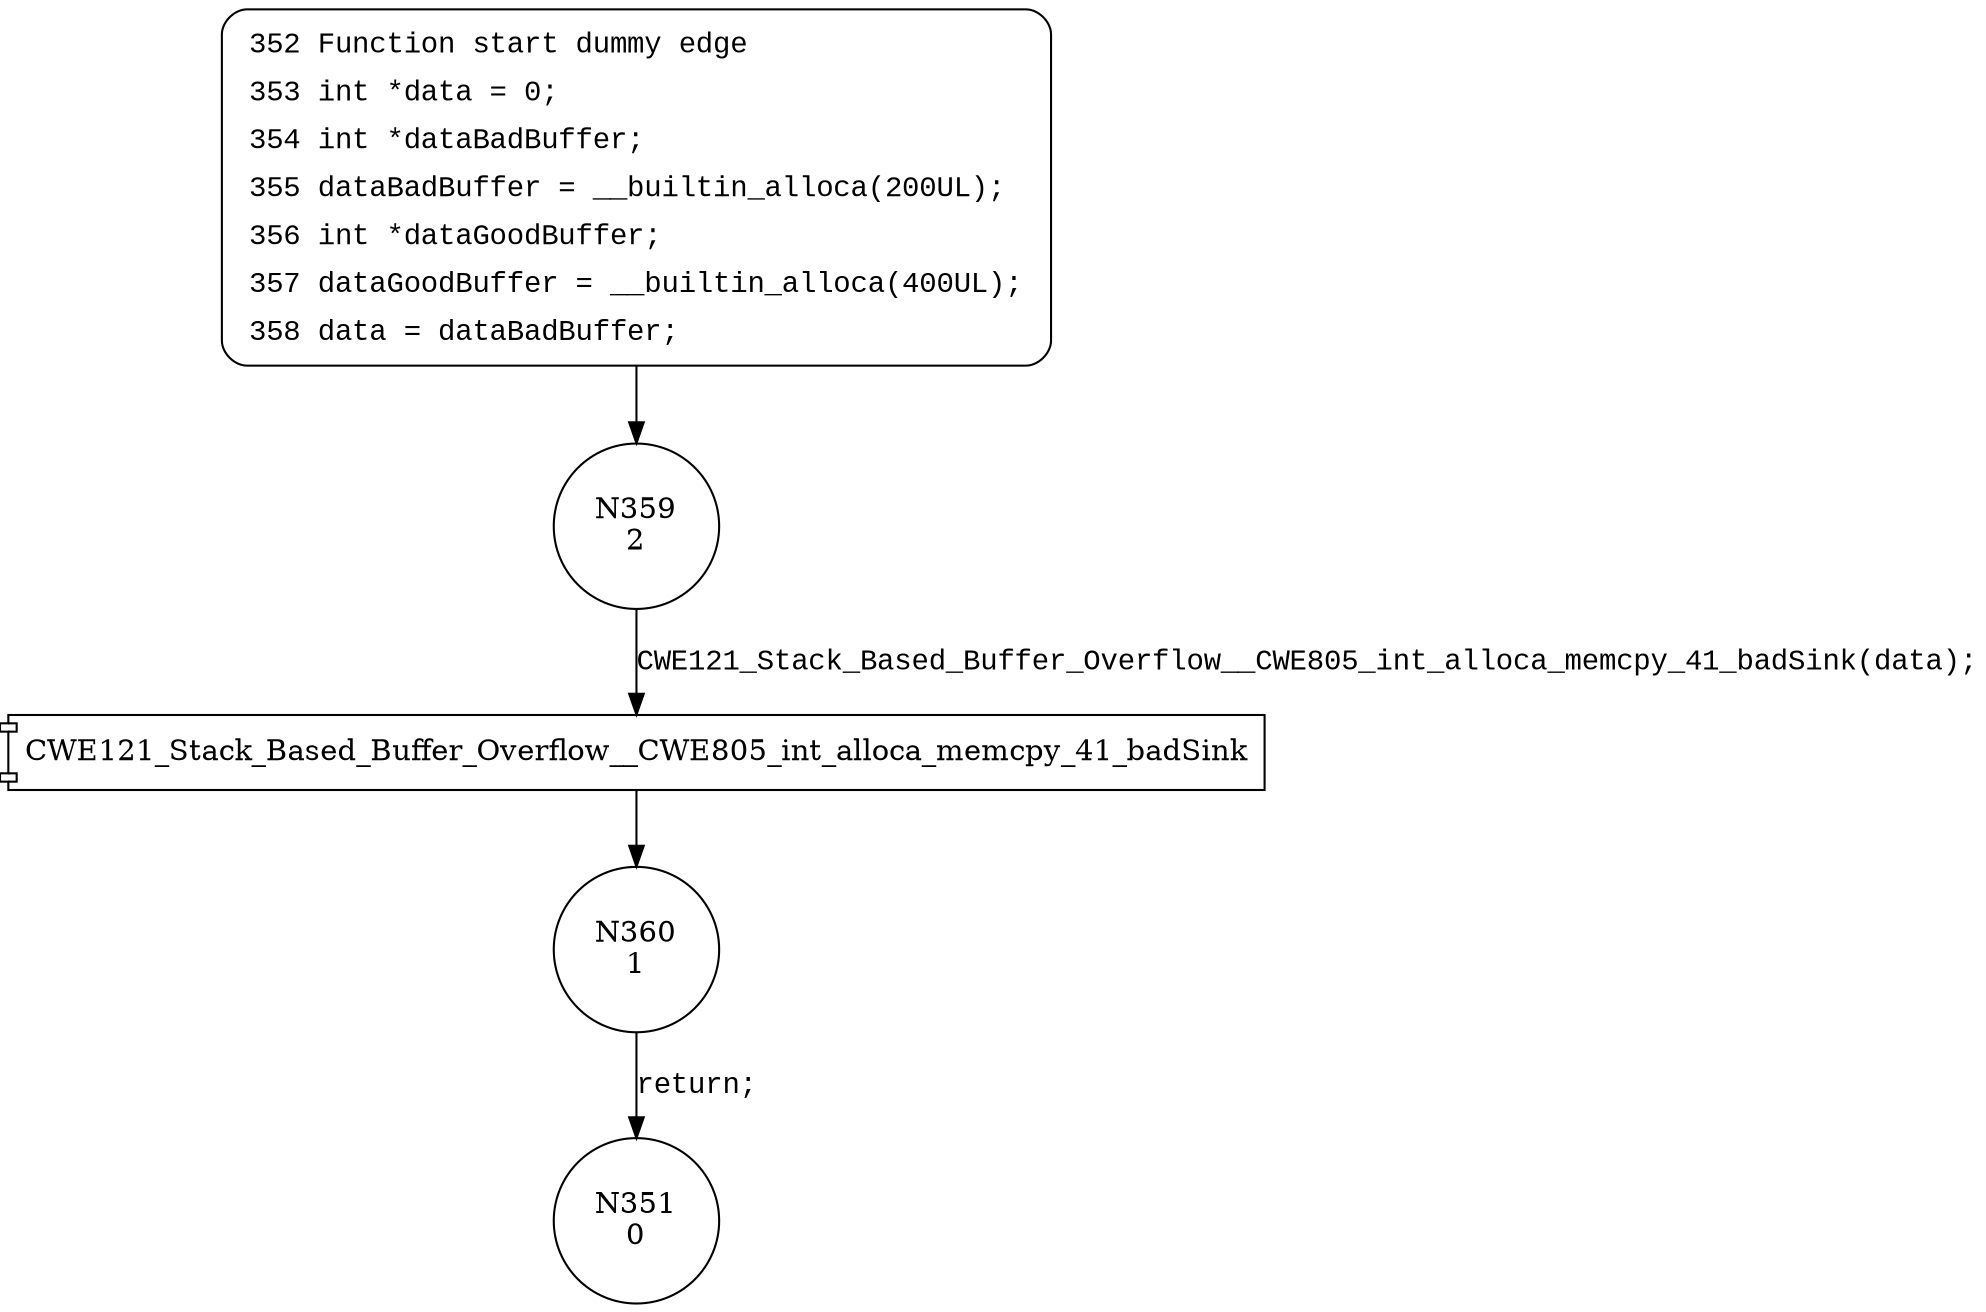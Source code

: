 digraph CWE121_Stack_Based_Buffer_Overflow__CWE805_int_alloca_memcpy_41_bad {
359 [shape="circle" label="N359\n2"]
360 [shape="circle" label="N360\n1"]
351 [shape="circle" label="N351\n0"]
352 [style="filled,bold" penwidth="1" fillcolor="white" fontname="Courier New" shape="Mrecord" label=<<table border="0" cellborder="0" cellpadding="3" bgcolor="white"><tr><td align="right">352</td><td align="left">Function start dummy edge</td></tr><tr><td align="right">353</td><td align="left">int *data = 0;</td></tr><tr><td align="right">354</td><td align="left">int *dataBadBuffer;</td></tr><tr><td align="right">355</td><td align="left">dataBadBuffer = __builtin_alloca(200UL);</td></tr><tr><td align="right">356</td><td align="left">int *dataGoodBuffer;</td></tr><tr><td align="right">357</td><td align="left">dataGoodBuffer = __builtin_alloca(400UL);</td></tr><tr><td align="right">358</td><td align="left">data = dataBadBuffer;</td></tr></table>>]
352 -> 359[label=""]
100026 [shape="component" label="CWE121_Stack_Based_Buffer_Overflow__CWE805_int_alloca_memcpy_41_badSink"]
359 -> 100026 [label="CWE121_Stack_Based_Buffer_Overflow__CWE805_int_alloca_memcpy_41_badSink(data);" fontname="Courier New"]
100026 -> 360 [label="" fontname="Courier New"]
360 -> 351 [label="return;" fontname="Courier New"]
}